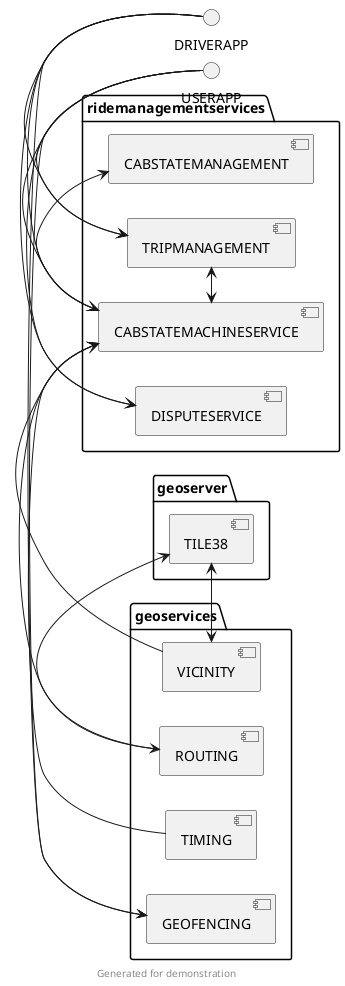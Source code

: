 @startuml
left to right direction
() USERAPP
() DRIVERAPP

package "geoservices" {
  [GEOFENCING]
  [VICINITY]
  [ROUTING]
  [TIMING]
}

package "ridemanagementservices" {
    [CABSTATEMACHINESERVICE]
    [CABSTATEMANAGEMENT]
    [TRIPMANAGEMENT]
    [DISPUTESERVICE]
}

package "geoserver" {
    [TILE38]
}

VICINITY <-> TILE38
ROUTING <-> TILE38

CABSTATEMACHINESERVICE <-> CABSTATEMANAGEMENT
CABSTATEMACHINESERVICE <-> TRIPMANAGEMENT
CABSTATEMACHINESERVICE <- VICINITY
CABSTATEMACHINESERVICE <- ROUTING
CABSTATEMACHINESERVICE <- TIMING

USERAPP -> GEOFENCING
DRIVERAPP -> GEOFENCING
DRIVERAPP -> CABSTATEMACHINESERVICE
USERAPP -> CABSTATEMACHINESERVICE
USERAPP -> TRIPMANAGEMENT
DRIVERAPP -> TRIPMANAGEMENT
USERAPP -> DISPUTESERVICE
DRIVERAPP -> DISPUTESERVICE
center footer Generated for demonstration
@enduml
